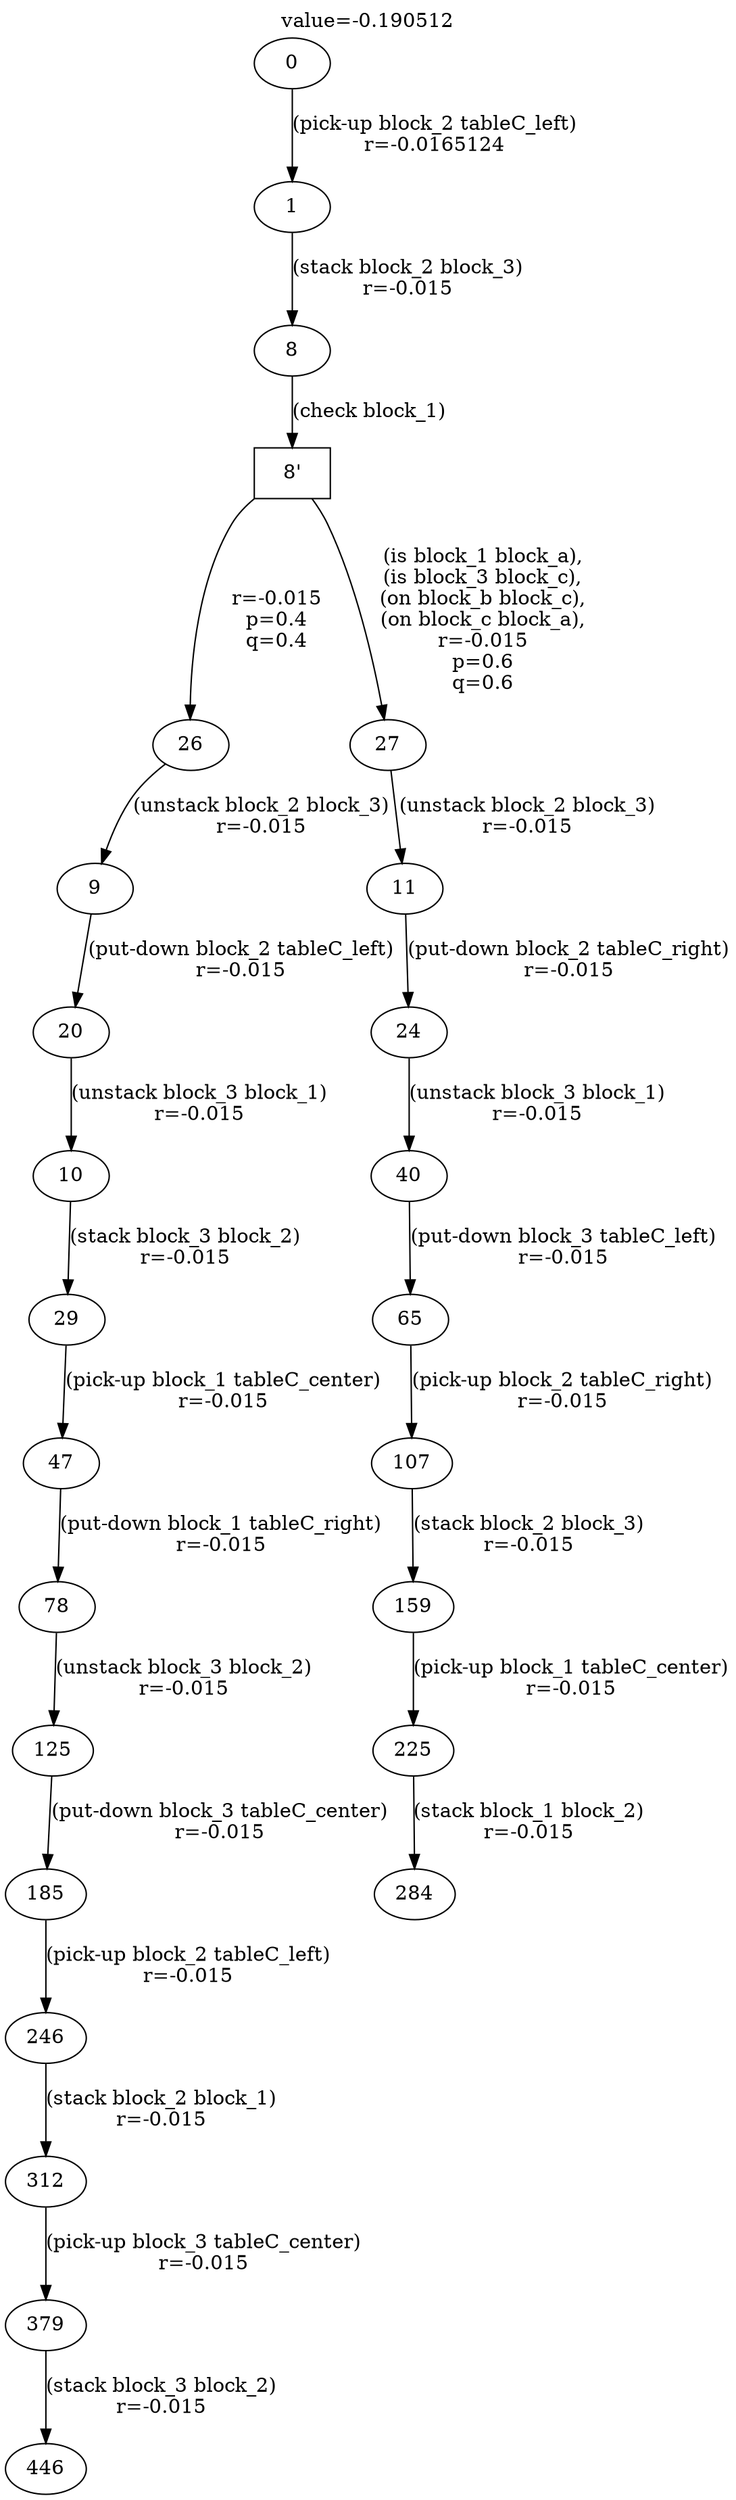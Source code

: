 digraph g{
label="value=-0.190512"
labelloc=top
0->1 [ label="(pick-up block_2 tableC_left)
r=-0.0165124" ];
1->8 [ label="(stack block_2 block_3)
r=-0.015" ];
"8'" [ shape=box ] ;
8->"8'" [ label="(check block_1)" ];
"8'"->26 [ label="
r=-0.015
p=0.4
q=0.4" ];
26->9 [ label="(unstack block_2 block_3)
r=-0.015" ];
9->20 [ label="(put-down block_2 tableC_left)
r=-0.015" ];
20->10 [ label="(unstack block_3 block_1)
r=-0.015" ];
10->29 [ label="(stack block_3 block_2)
r=-0.015" ];
29->47 [ label="(pick-up block_1 tableC_center)
r=-0.015" ];
47->78 [ label="(put-down block_1 tableC_right)
r=-0.015" ];
78->125 [ label="(unstack block_3 block_2)
r=-0.015" ];
125->185 [ label="(put-down block_3 tableC_center)
r=-0.015" ];
185->246 [ label="(pick-up block_2 tableC_left)
r=-0.015" ];
246->312 [ label="(stack block_2 block_1)
r=-0.015" ];
312->379 [ label="(pick-up block_3 tableC_center)
r=-0.015" ];
379->446 [ label="(stack block_3 block_2)
r=-0.015" ];
"8'"->27 [ label="
(is block_1 block_a),
(is block_3 block_c),
(on block_b block_c),
(on block_c block_a),
r=-0.015
p=0.6
q=0.6" ];
27->11 [ label="(unstack block_2 block_3)
r=-0.015" ];
11->24 [ label="(put-down block_2 tableC_right)
r=-0.015" ];
24->40 [ label="(unstack block_3 block_1)
r=-0.015" ];
40->65 [ label="(put-down block_3 tableC_left)
r=-0.015" ];
65->107 [ label="(pick-up block_2 tableC_right)
r=-0.015" ];
107->159 [ label="(stack block_2 block_3)
r=-0.015" ];
159->225 [ label="(pick-up block_1 tableC_center)
r=-0.015" ];
225->284 [ label="(stack block_1 block_2)
r=-0.015" ];
}
